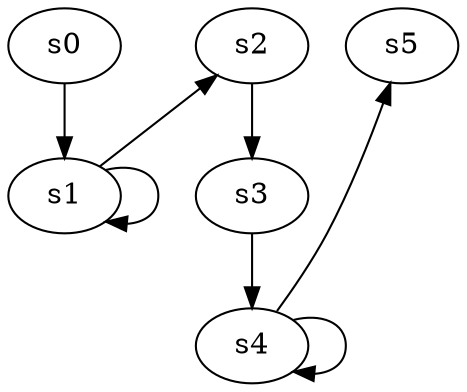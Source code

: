 digraph game_0193_chain_6 {
    s0 [name="s0", player=0, target=1];
    s1 [name="s1", player=1, target=1];
    s2 [name="s2", player=0];
    s3 [name="s3", player=1];
    s4 [name="s4", player=0, target=1];
    s5 [name="s5", player=1, target=1];

    s0 -> s1;
    s1 -> s2 [constraint="time % 3 == 0"];
    s2 -> s3;
    s3 -> s4;
    s4 -> s5 [constraint="time % 4 == 2"];
    s1 -> s1 [constraint="time % 3 == 0"];
    s4 -> s4 [constraint="time % 2 == 0"];
}
